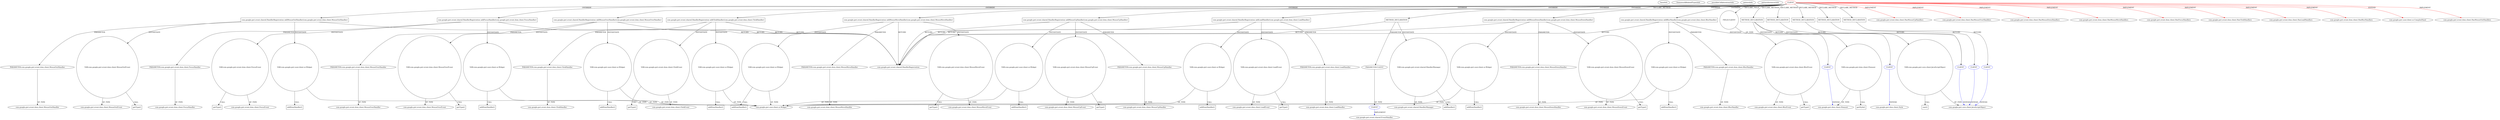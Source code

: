 digraph {
baseInfo[graphId=1758,category="pattern",isAnonymous=false,possibleRelation=true]
frameworkRelatedTypesInfo[0="com.google.gwt.event.dom.client.HasMouseUpHandlers",1="com.google.gwt.event.dom.client.HasMouseMoveHandlers",2="com.google.gwt.event.dom.client.HasFocusHandlers",3="com.google.gwt.event.dom.client.HasClickHandlers",4="com.google.gwt.event.dom.client.HasBlurHandlers",5="com.google.gwt.event.dom.client.HasMouseOutHandlers",6="com.google.gwt.user.client.ui.ComplexPanel",7="com.google.gwt.event.dom.client.HasMouseDownHandlers",8="com.google.gwt.event.dom.client.HasLoadHandlers",9="com.google.gwt.event.dom.client.HasMouseOverHandlers"]
possibleCollaborationsInfo[0="1758~RETURN_TYPE_DECLARATION-CLIENT_METHOD_DECLARATION-RETURN_TYPE_DECLARATION-CLIENT_METHOD_DECLARATION-~com.google.gwt.event.dom.client.HasMouseUpHandlers com.google.gwt.event.dom.client.HasMouseMoveHandlers com.google.gwt.event.dom.client.HasFocusHandlers com.google.gwt.event.dom.client.HasClickHandlers com.google.gwt.event.dom.client.HasBlurHandlers com.google.gwt.event.dom.client.HasMouseOutHandlers com.google.gwt.user.client.ui.ComplexPanel com.google.gwt.event.dom.client.HasMouseDownHandlers com.google.gwt.event.dom.client.HasLoadHandlers com.google.gwt.event.dom.client.HasMouseOverHandlers ~com.google.gwt.core.client.JavaScriptObject ~false~false",1="1758~FIELD_TYPE_DECLARATION-~com.google.gwt.event.dom.client.HasMouseUpHandlers com.google.gwt.event.dom.client.HasMouseMoveHandlers com.google.gwt.event.dom.client.HasFocusHandlers com.google.gwt.event.dom.client.HasClickHandlers com.google.gwt.event.dom.client.HasBlurHandlers com.google.gwt.event.dom.client.HasMouseOutHandlers com.google.gwt.user.client.ui.ComplexPanel com.google.gwt.event.dom.client.HasMouseDownHandlers com.google.gwt.event.dom.client.HasLoadHandlers com.google.gwt.event.dom.client.HasMouseOverHandlers ~com.google.gwt.dom.client.Element ~false~false",2="1758~PARAMETER_TYPE_DECLARATION-CLIENT_METHOD_DECLARATION-~com.google.gwt.event.dom.client.HasMouseUpHandlers com.google.gwt.event.dom.client.HasMouseMoveHandlers com.google.gwt.event.dom.client.HasFocusHandlers com.google.gwt.event.dom.client.HasClickHandlers com.google.gwt.event.dom.client.HasBlurHandlers com.google.gwt.event.dom.client.HasMouseOutHandlers com.google.gwt.user.client.ui.ComplexPanel com.google.gwt.event.dom.client.HasMouseDownHandlers com.google.gwt.event.dom.client.HasLoadHandlers com.google.gwt.event.dom.client.HasMouseOverHandlers ~com.google.gwt.event.shared.EventHandler ~false~false",3="1758~RETURN_TYPE_DECLARATION-CLIENT_METHOD_DECLARATION-~com.google.gwt.event.dom.client.HasMouseUpHandlers com.google.gwt.event.dom.client.HasMouseMoveHandlers com.google.gwt.event.dom.client.HasFocusHandlers com.google.gwt.event.dom.client.HasClickHandlers com.google.gwt.event.dom.client.HasBlurHandlers com.google.gwt.event.dom.client.HasMouseOutHandlers com.google.gwt.user.client.ui.ComplexPanel com.google.gwt.event.dom.client.HasMouseDownHandlers com.google.gwt.event.dom.client.HasLoadHandlers com.google.gwt.event.dom.client.HasMouseOverHandlers ~com.google.gwt.dom.client.Style ~false~false",4="1758~RETURN_TYPE_DECLARATION-CLIENT_METHOD_DECLARATION-~com.google.gwt.event.dom.client.HasMouseUpHandlers com.google.gwt.event.dom.client.HasMouseMoveHandlers com.google.gwt.event.dom.client.HasFocusHandlers com.google.gwt.event.dom.client.HasClickHandlers com.google.gwt.event.dom.client.HasBlurHandlers com.google.gwt.event.dom.client.HasMouseOutHandlers com.google.gwt.user.client.ui.ComplexPanel com.google.gwt.event.dom.client.HasMouseDownHandlers com.google.gwt.event.dom.client.HasLoadHandlers com.google.gwt.event.dom.client.HasMouseOverHandlers ~com.google.gwt.core.client.JavaScriptObject ~false~false",5="1758~RETURN_TYPE_DECLARATION-CLIENT_METHOD_DECLARATION-~com.google.gwt.event.dom.client.HasMouseUpHandlers com.google.gwt.event.dom.client.HasMouseMoveHandlers com.google.gwt.event.dom.client.HasFocusHandlers com.google.gwt.event.dom.client.HasClickHandlers com.google.gwt.event.dom.client.HasBlurHandlers com.google.gwt.event.dom.client.HasMouseOutHandlers com.google.gwt.user.client.ui.ComplexPanel com.google.gwt.event.dom.client.HasMouseDownHandlers com.google.gwt.event.dom.client.HasLoadHandlers com.google.gwt.event.dom.client.HasMouseOverHandlers ~com.google.gwt.core.client.JavaScriptObject ~false~false"]
patternInfo[frequency=2.0,patternRootClient=0]
patternInstancesInfo[0="mguiral-GwtSvgLib~/mguiral-GwtSvgLib/GwtSvgLib-master/src/gwt/html5/svg/client/user/ui/SVGSymbolWidget.java~SVGSymbolWidget~3998",1="mguiral-GwtSvgLib~/mguiral-GwtSvgLib/GwtSvgLib-master/src/gwt/html5/svg/client/user/ui/SVGSwitchWidget.java~SVGSwitchWidget~4001"]
86[label="PARAMETER:com.google.gwt.event.dom.client.MouseOutHandler",vertexType="PARAMETER_DECLARATION",isFrameworkType=false]
87[label="com.google.gwt.event.dom.client.MouseOutHandler",vertexType="FRAMEWORK_INTERFACE_TYPE",isFrameworkType=false]
84[label="com.google.gwt.event.shared.HandlerRegistration addMouseOutHandler(com.google.gwt.event.dom.client.MouseOutHandler)",vertexType="OVERRIDING_METHOD_DECLARATION",isFrameworkType=false,shape=box]
0[label="CLIENT",vertexType="ROOT_CLIENT_CLASS_DECLARATION",isFrameworkType=false,color=red]
24[label="com.google.gwt.event.shared.HandlerRegistration addBlurHandler(com.google.gwt.event.dom.client.BlurHandler)",vertexType="OVERRIDING_METHOD_DECLARATION",isFrameworkType=false,shape=box]
64[label="com.google.gwt.event.shared.HandlerRegistration addMouseOverHandler(com.google.gwt.event.dom.client.MouseOverHandler)",vertexType="OVERRIDING_METHOD_DECLARATION",isFrameworkType=false,shape=box]
66[label="PARAMETER:com.google.gwt.event.dom.client.MouseOverHandler",vertexType="PARAMETER_DECLARATION",isFrameworkType=false]
15[label="com.google.gwt.event.shared.HandlerRegistration",vertexType="FRAMEWORK_INTERFACE_TYPE",isFrameworkType=false]
14[label="com.google.gwt.event.shared.HandlerRegistration addFocusHandler(com.google.gwt.event.dom.client.FocusHandler)",vertexType="OVERRIDING_METHOD_DECLARATION",isFrameworkType=false,shape=box]
16[label="PARAMETER:com.google.gwt.event.dom.client.FocusHandler",vertexType="PARAMETER_DECLARATION",isFrameworkType=false]
17[label="com.google.gwt.event.dom.client.FocusHandler",vertexType="FRAMEWORK_INTERFACE_TYPE",isFrameworkType=false]
67[label="com.google.gwt.event.dom.client.MouseOverHandler",vertexType="FRAMEWORK_INTERFACE_TYPE",isFrameworkType=false]
34[label="com.google.gwt.event.shared.HandlerRegistration addClickHandler(com.google.gwt.event.dom.client.ClickHandler)",vertexType="OVERRIDING_METHOD_DECLARATION",isFrameworkType=false,shape=box]
36[label="PARAMETER:com.google.gwt.event.dom.client.ClickHandler",vertexType="PARAMETER_DECLARATION",isFrameworkType=false]
37[label="com.google.gwt.event.dom.client.ClickHandler",vertexType="FRAMEWORK_INTERFACE_TYPE",isFrameworkType=false]
74[label="com.google.gwt.event.shared.HandlerRegistration addMouseMoveHandler(com.google.gwt.event.dom.client.MouseMoveHandler)",vertexType="OVERRIDING_METHOD_DECLARATION",isFrameworkType=false,shape=box]
76[label="PARAMETER:com.google.gwt.event.dom.client.MouseMoveHandler",vertexType="PARAMETER_DECLARATION",isFrameworkType=false]
77[label="com.google.gwt.event.dom.client.MouseMoveHandler",vertexType="FRAMEWORK_INTERFACE_TYPE",isFrameworkType=false]
54[label="com.google.gwt.event.shared.HandlerRegistration addMouseUpHandler(com.google.gwt.event.dom.client.MouseUpHandler)",vertexType="OVERRIDING_METHOD_DECLARATION",isFrameworkType=false,shape=box]
56[label="PARAMETER:com.google.gwt.event.dom.client.MouseUpHandler",vertexType="PARAMETER_DECLARATION",isFrameworkType=false]
57[label="com.google.gwt.event.dom.client.MouseUpHandler",vertexType="FRAMEWORK_INTERFACE_TYPE",isFrameworkType=false]
112[label="METHOD_DECLARATION",vertexType="CLIENT_METHOD_DECLARATION",isFrameworkType=false,shape=box]
6[label="com.google.gwt.event.dom.client.HasMouseUpHandlers",vertexType="FRAMEWORK_INTERFACE_TYPE",isFrameworkType=false]
7[label="com.google.gwt.event.dom.client.HasMouseOverHandlers",vertexType="FRAMEWORK_INTERFACE_TYPE",isFrameworkType=false]
41[label="VAR:com.google.gwt.event.dom.client.ClickEvent",vertexType="VARIABLE_EXPRESION",isFrameworkType=false,shape=circle]
42[label="getType()",vertexType="INSIDE_CALL",isFrameworkType=false,shape=box]
43[label="com.google.gwt.event.dom.client.ClickEvent",vertexType="FRAMEWORK_CLASS_TYPE",isFrameworkType=false]
11[label="FIELD:CLIENT",vertexType="FIELD_DECLARATION",isFrameworkType=false,shape=circle]
94[label="com.google.gwt.event.shared.HandlerRegistration addLoadHandler(com.google.gwt.event.dom.client.LoadHandler)",vertexType="OVERRIDING_METHOD_DECLARATION",isFrameworkType=false,shape=box]
5[label="com.google.gwt.event.dom.client.HasMouseDownHandlers",vertexType="FRAMEWORK_INTERFACE_TYPE",isFrameworkType=false]
8[label="com.google.gwt.event.dom.client.HasMouseMoveHandlers",vertexType="FRAMEWORK_INTERFACE_TYPE",isFrameworkType=false]
2[label="com.google.gwt.event.dom.client.HasFocusHandlers",vertexType="FRAMEWORK_INTERFACE_TYPE",isFrameworkType=false]
4[label="com.google.gwt.event.dom.client.HasClickHandlers",vertexType="FRAMEWORK_INTERFACE_TYPE",isFrameworkType=false]
10[label="com.google.gwt.event.dom.client.HasLoadHandlers",vertexType="FRAMEWORK_INTERFACE_TYPE",isFrameworkType=false]
3[label="com.google.gwt.event.dom.client.HasBlurHandlers",vertexType="FRAMEWORK_INTERFACE_TYPE",isFrameworkType=false]
18[label="VAR:com.google.gwt.user.client.ui.Widget",vertexType="VARIABLE_EXPRESION",isFrameworkType=false,shape=circle]
19[label="addDomHandler()",vertexType="INSIDE_CALL",isFrameworkType=false,shape=box]
28[label="VAR:com.google.gwt.user.client.ui.Widget",vertexType="VARIABLE_EXPRESION",isFrameworkType=false,shape=circle]
29[label="addDomHandler()",vertexType="INSIDE_CALL",isFrameworkType=false,shape=box]
98[label="VAR:com.google.gwt.user.client.ui.Widget",vertexType="VARIABLE_EXPRESION",isFrameworkType=false,shape=circle]
99[label="addDomHandler()",vertexType="INSIDE_CALL",isFrameworkType=false,shape=box]
78[label="VAR:com.google.gwt.user.client.ui.Widget",vertexType="VARIABLE_EXPRESION",isFrameworkType=false,shape=circle]
79[label="addDomHandler()",vertexType="INSIDE_CALL",isFrameworkType=false,shape=box]
88[label="VAR:com.google.gwt.user.client.ui.Widget",vertexType="VARIABLE_EXPRESION",isFrameworkType=false,shape=circle]
89[label="addDomHandler()",vertexType="INSIDE_CALL",isFrameworkType=false,shape=box]
38[label="VAR:com.google.gwt.user.client.ui.Widget",vertexType="VARIABLE_EXPRESION",isFrameworkType=false,shape=circle]
39[label="addDomHandler()",vertexType="INSIDE_CALL",isFrameworkType=false,shape=box]
68[label="VAR:com.google.gwt.user.client.ui.Widget",vertexType="VARIABLE_EXPRESION",isFrameworkType=false,shape=circle]
69[label="addDomHandler()",vertexType="INSIDE_CALL",isFrameworkType=false,shape=box]
58[label="VAR:com.google.gwt.user.client.ui.Widget",vertexType="VARIABLE_EXPRESION",isFrameworkType=false,shape=circle]
59[label="addDomHandler()",vertexType="INSIDE_CALL",isFrameworkType=false,shape=box]
71[label="VAR:com.google.gwt.event.dom.client.MouseOverEvent",vertexType="VARIABLE_EXPRESION",isFrameworkType=false,shape=circle]
72[label="getType()",vertexType="INSIDE_CALL",isFrameworkType=false,shape=box]
73[label="com.google.gwt.event.dom.client.MouseOverEvent",vertexType="FRAMEWORK_CLASS_TYPE",isFrameworkType=false]
1[label="com.google.gwt.user.client.ui.ComplexPanel",vertexType="FRAMEWORK_CLASS_TYPE",isFrameworkType=false]
61[label="VAR:com.google.gwt.event.dom.client.MouseUpEvent",vertexType="VARIABLE_EXPRESION",isFrameworkType=false,shape=circle]
63[label="com.google.gwt.event.dom.client.MouseUpEvent",vertexType="FRAMEWORK_CLASS_TYPE",isFrameworkType=false]
62[label="getType()",vertexType="INSIDE_CALL",isFrameworkType=false,shape=box]
91[label="VAR:com.google.gwt.event.dom.client.MouseOutEvent",vertexType="VARIABLE_EXPRESION",isFrameworkType=false,shape=circle]
92[label="getType()",vertexType="INSIDE_CALL",isFrameworkType=false,shape=box]
119[label="METHOD_DECLARATION",vertexType="CLIENT_METHOD_DECLARATION",isFrameworkType=false,shape=box]
125[label="VAR:com.google.gwt.dom.client.Element",vertexType="VARIABLE_EXPRESION",isFrameworkType=false,shape=circle]
122[label="VAR:com.google.gwt.core.client.JavaScriptObject",vertexType="VARIABLE_EXPRESION",isFrameworkType=false,shape=circle]
104[label="METHOD_DECLARATION",vertexType="CLIENT_METHOD_DECLARATION",isFrameworkType=false,shape=box]
109[label="VAR:com.google.gwt.event.shared.HandlerManager",vertexType="VARIABLE_EXPRESION",isFrameworkType=false,shape=circle]
110[label="addHandler()",vertexType="INSIDE_CALL",isFrameworkType=false,shape=box]
111[label="com.google.gwt.event.shared.HandlerManager",vertexType="FRAMEWORK_CLASS_TYPE",isFrameworkType=false]
106[label="PARAMETER:CLIENT",vertexType="PARAMETER_DECLARATION",isFrameworkType=false]
117[label="METHOD_DECLARATION",vertexType="CLIENT_METHOD_DECLARATION",isFrameworkType=false,shape=box]
128[label="METHOD_DECLARATION",vertexType="CLIENT_METHOD_DECLARATION",isFrameworkType=false,shape=box]
144[label="METHOD_DECLARATION",vertexType="CLIENT_METHOD_DECLARATION",isFrameworkType=false,shape=box]
93[label="com.google.gwt.event.dom.client.MouseOutEvent",vertexType="FRAMEWORK_CLASS_TYPE",isFrameworkType=false]
9[label="com.google.gwt.event.dom.client.HasMouseOutHandlers",vertexType="FRAMEWORK_INTERFACE_TYPE",isFrameworkType=false]
31[label="VAR:com.google.gwt.event.dom.client.BlurEvent",vertexType="VARIABLE_EXPRESION",isFrameworkType=false,shape=circle]
32[label="getType()",vertexType="INSIDE_CALL",isFrameworkType=false,shape=box]
33[label="com.google.gwt.event.dom.client.BlurEvent",vertexType="FRAMEWORK_CLASS_TYPE",isFrameworkType=false]
101[label="VAR:com.google.gwt.event.dom.client.LoadEvent",vertexType="VARIABLE_EXPRESION",isFrameworkType=false,shape=circle]
102[label="getType()",vertexType="INSIDE_CALL",isFrameworkType=false,shape=box]
44[label="com.google.gwt.event.shared.HandlerRegistration addMouseDownHandler(com.google.gwt.event.dom.client.MouseDownHandler)",vertexType="OVERRIDING_METHOD_DECLARATION",isFrameworkType=false,shape=box]
46[label="PARAMETER:com.google.gwt.event.dom.client.MouseDownHandler",vertexType="PARAMETER_DECLARATION",isFrameworkType=false]
47[label="com.google.gwt.event.dom.client.MouseDownHandler",vertexType="FRAMEWORK_INTERFACE_TYPE",isFrameworkType=false]
48[label="VAR:com.google.gwt.user.client.ui.Widget",vertexType="VARIABLE_EXPRESION",isFrameworkType=false,shape=circle]
49[label="addDomHandler()",vertexType="INSIDE_CALL",isFrameworkType=false,shape=box]
26[label="PARAMETER:com.google.gwt.event.dom.client.BlurHandler",vertexType="PARAMETER_DECLARATION",isFrameworkType=false]
27[label="com.google.gwt.event.dom.client.BlurHandler",vertexType="FRAMEWORK_INTERFACE_TYPE",isFrameworkType=false]
96[label="PARAMETER:com.google.gwt.event.dom.client.LoadHandler",vertexType="PARAMETER_DECLARATION",isFrameworkType=false]
97[label="com.google.gwt.event.dom.client.LoadHandler",vertexType="FRAMEWORK_INTERFACE_TYPE",isFrameworkType=false]
103[label="com.google.gwt.event.dom.client.LoadEvent",vertexType="FRAMEWORK_CLASS_TYPE",isFrameworkType=false]
81[label="VAR:com.google.gwt.event.dom.client.MouseMoveEvent",vertexType="VARIABLE_EXPRESION",isFrameworkType=false,shape=circle]
82[label="getType()",vertexType="INSIDE_CALL",isFrameworkType=false,shape=box]
126[label="getStyle()",vertexType="INSIDE_CALL",isFrameworkType=false,shape=box]
83[label="com.google.gwt.event.dom.client.MouseMoveEvent",vertexType="FRAMEWORK_CLASS_TYPE",isFrameworkType=false]
114[label="com.google.gwt.core.client.JavaScriptObject",vertexType="FRAMEWORK_CLASS_TYPE",isFrameworkType=false]
123[label="cast()",vertexType="INSIDE_CALL",isFrameworkType=false,shape=box]
21[label="VAR:com.google.gwt.event.dom.client.FocusEvent",vertexType="VARIABLE_EXPRESION",isFrameworkType=false,shape=circle]
22[label="getType()",vertexType="INSIDE_CALL",isFrameworkType=false,shape=box]
23[label="com.google.gwt.event.dom.client.FocusEvent",vertexType="FRAMEWORK_CLASS_TYPE",isFrameworkType=false]
51[label="VAR:com.google.gwt.event.dom.client.MouseDownEvent",vertexType="VARIABLE_EXPRESION",isFrameworkType=false,shape=circle]
53[label="com.google.gwt.event.dom.client.MouseDownEvent",vertexType="FRAMEWORK_CLASS_TYPE",isFrameworkType=false]
52[label="getType()",vertexType="INSIDE_CALL",isFrameworkType=false,shape=box]
20[label="com.google.gwt.user.client.ui.Widget",vertexType="FRAMEWORK_CLASS_TYPE",isFrameworkType=false]
13[label="com.google.gwt.dom.client.Element",vertexType="FRAMEWORK_CLASS_TYPE",isFrameworkType=false]
113[label="CLIENT",vertexType="REFERENCE_CLIENT_CLASS_DECLARATION",isFrameworkType=false,color=blue]
12[label="CLIENT",vertexType="REFERENCE_CLIENT_CLASS_DECLARATION",isFrameworkType=false,color=blue]
107[label="CLIENT",vertexType="REFERENCE_CLIENT_CLASS_DECLARATION",isFrameworkType=false,color=blue]
108[label="com.google.gwt.event.shared.EventHandler",vertexType="FRAMEWORK_INTERFACE_TYPE",isFrameworkType=false]
120[label="CLIENT",vertexType="REFERENCE_CLIENT_CLASS_DECLARATION",isFrameworkType=false,color=blue]
121[label="com.google.gwt.dom.client.Style",vertexType="FRAMEWORK_CLASS_TYPE",isFrameworkType=false]
129[label="CLIENT",vertexType="REFERENCE_CLIENT_CLASS_DECLARATION",isFrameworkType=false,color=blue]
137[label="CLIENT",vertexType="REFERENCE_CLIENT_CLASS_DECLARATION",isFrameworkType=false,color=blue]
28->20[label="OF_TYPE"]
0->84[label="OVERRIDE"]
122->114[label="OF_TYPE"]
74->15[label="RETURN"]
64->68[label="INSTANTIATE"]
56->57[label="OF_TYPE"]
84->15[label="RETURN"]
64->15[label="RETURN"]
94->96[label="PARAMETER"]
0->44[label="OVERRIDE"]
98->99[label="CALL"]
0->94[label="OVERRIDE"]
91->93[label="OF_TYPE"]
41->43[label="OF_TYPE"]
54->61[label="INSTANTIATE"]
58->59[label="CALL"]
117->113[label="RETURN"]
101->103[label="OF_TYPE"]
0->14[label="OVERRIDE"]
122->123[label="CALL"]
0->128[label="DECLARE_METHOD"]
0->117[label="DECLARE_METHOD"]
94->15[label="RETURN"]
0->54[label="OVERRIDE"]
48->20[label="OF_TYPE"]
84->88[label="INSTANTIATE"]
14->21[label="INSTANTIATE"]
0->34[label="OVERRIDE"]
81->83[label="OF_TYPE"]
0->6[label="IMPLEMENT",color=red]
86->87[label="OF_TYPE"]
68->69[label="CALL"]
61->62[label="CALL"]
44->46[label="PARAMETER"]
129->114[label="EXTEND",color=blue]
0->112[label="DECLARE_METHOD"]
0->119[label="DECLARE_METHOD"]
38->39[label="CALL"]
12->13[label="EXTEND",color=blue]
21->23[label="OF_TYPE"]
101->102[label="CALL"]
18->19[label="CALL"]
74->78[label="INSTANTIATE"]
26->27[label="OF_TYPE"]
34->36[label="PARAMETER"]
74->81[label="INSTANTIATE"]
0->11[label="DECLARE_FIELD"]
0->24[label="OVERRIDE"]
11->12[label="OF_TYPE"]
24->15[label="RETURN"]
125->126[label="CALL"]
61->63[label="OF_TYPE"]
144->137[label="RETURN"]
119->120[label="RETURN"]
54->15[label="RETURN"]
38->20[label="OF_TYPE"]
34->38[label="INSTANTIATE"]
68->20[label="OF_TYPE"]
112->113[label="RETURN"]
54->58[label="INSTANTIATE"]
64->71[label="INSTANTIATE"]
104->109[label="INSTANTIATE"]
28->29[label="CALL"]
36->37[label="OF_TYPE"]
66->67[label="OF_TYPE"]
14->15[label="RETURN"]
120->121[label="EXTEND",color=blue]
64->66[label="PARAMETER"]
0->8[label="IMPLEMENT",color=red]
0->2[label="IMPLEMENT",color=red]
81->82[label="CALL"]
104->15[label="RETURN"]
0->4[label="IMPLEMENT",color=red]
78->79[label="CALL"]
84->91[label="INSTANTIATE"]
128->129[label="RETURN"]
71->72[label="CALL"]
46->47[label="OF_TYPE"]
78->20[label="OF_TYPE"]
119->125[label="INSTANTIATE"]
106->107[label="OF_TYPE"]
125->13[label="OF_TYPE"]
0->74[label="OVERRIDE"]
41->42[label="CALL"]
44->15[label="RETURN"]
24->31[label="INSTANTIATE"]
58->20[label="OF_TYPE"]
34->15[label="RETURN"]
76->77[label="OF_TYPE"]
113->114[label="EXTEND",color=blue]
109->111[label="OF_TYPE"]
0->64[label="OVERRIDE"]
14->16[label="PARAMETER"]
94->98[label="INSTANTIATE"]
71->73[label="OF_TYPE"]
24->26[label="PARAMETER"]
0->3[label="IMPLEMENT",color=red]
24->28[label="INSTANTIATE"]
0->144[label="DECLARE_METHOD"]
109->110[label="CALL"]
0->9[label="IMPLEMENT",color=red]
0->1[label="EXTEND",color=red]
91->92[label="CALL"]
84->86[label="PARAMETER"]
74->76[label="PARAMETER"]
44->48[label="INSTANTIATE"]
51->53[label="OF_TYPE"]
137->114[label="EXTEND",color=blue]
51->52[label="CALL"]
0->5[label="IMPLEMENT",color=red]
16->17[label="OF_TYPE"]
94->101[label="INSTANTIATE"]
0->104[label="DECLARE_METHOD"]
21->22[label="CALL"]
44->51[label="INSTANTIATE"]
98->20[label="OF_TYPE"]
107->108[label="IMPLEMENT",color=blue]
14->18[label="INSTANTIATE"]
0->10[label="IMPLEMENT",color=red]
88->89[label="CALL"]
104->106[label="PARAMETER"]
31->32[label="CALL"]
0->7[label="IMPLEMENT",color=red]
34->41[label="INSTANTIATE"]
18->20[label="OF_TYPE"]
88->20[label="OF_TYPE"]
48->49[label="CALL"]
31->33[label="OF_TYPE"]
96->97[label="OF_TYPE"]
119->122[label="INSTANTIATE"]
54->56[label="PARAMETER"]
}

